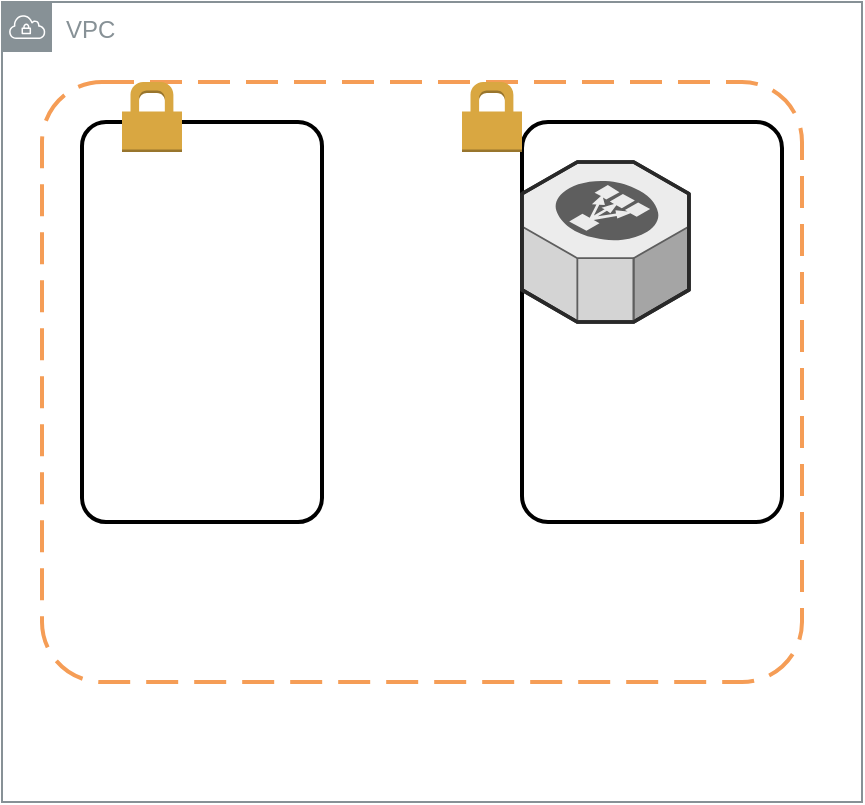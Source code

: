 <mxfile version="16.5.2" type="device"><diagram id="yLyXySY7mrIyfR8UkRph" name="Page-1"><mxGraphModel dx="782" dy="477" grid="1" gridSize="10" guides="1" tooltips="1" connect="1" arrows="1" fold="1" page="1" pageScale="1" pageWidth="850" pageHeight="1100" math="0" shadow="0"><root><mxCell id="0"/><mxCell id="1" parent="0"/><mxCell id="YrkwNYL3WSoFqVVADI80-1" value="VPC" style="sketch=0;outlineConnect=0;gradientColor=none;html=1;whiteSpace=wrap;fontSize=12;fontStyle=0;shape=mxgraph.aws4.group;grIcon=mxgraph.aws4.group_vpc;strokeColor=#879196;fillColor=none;verticalAlign=top;align=left;spacingLeft=30;fontColor=#879196;dashed=0;" vertex="1" parent="1"><mxGeometry x="60" y="80" width="430" height="400" as="geometry"/></mxCell><mxCell id="YrkwNYL3WSoFqVVADI80-3" value="" style="rounded=1;arcSize=10;dashed=1;strokeColor=#F59D56;fillColor=none;gradientColor=none;dashPattern=8 4;strokeWidth=2;" vertex="1" parent="1"><mxGeometry x="80" y="120" width="380" height="300" as="geometry"/></mxCell><mxCell id="YrkwNYL3WSoFqVVADI80-4" value="" style="rounded=1;arcSize=10;dashed=0;fillColor=none;gradientColor=none;strokeWidth=2;" vertex="1" parent="1"><mxGeometry x="100" y="140" width="120" height="200" as="geometry"/></mxCell><mxCell id="YrkwNYL3WSoFqVVADI80-5" value="" style="dashed=0;html=1;shape=mxgraph.aws3.permissions;fillColor=#D9A741;gradientColor=none;dashed=0;" vertex="1" parent="1"><mxGeometry x="120" y="120" width="30" height="35" as="geometry"/></mxCell><mxCell id="YrkwNYL3WSoFqVVADI80-6" value="" style="rounded=1;arcSize=10;dashed=0;fillColor=none;gradientColor=none;strokeWidth=2;" vertex="1" parent="1"><mxGeometry x="320" y="140" width="130" height="200" as="geometry"/></mxCell><mxCell id="YrkwNYL3WSoFqVVADI80-7" value="" style="dashed=0;html=1;shape=mxgraph.aws3.permissions;fillColor=#D9A741;gradientColor=none;dashed=0;" vertex="1" parent="1"><mxGeometry x="290" y="120" width="30" height="35" as="geometry"/></mxCell><mxCell id="YrkwNYL3WSoFqVVADI80-8" value="" style="verticalLabelPosition=bottom;html=1;verticalAlign=top;strokeWidth=1;align=center;outlineConnect=0;dashed=0;outlineConnect=0;shape=mxgraph.aws3d.elasticLoadBalancing;fillColor=#ECECEC;strokeColor=#5E5E5E;aspect=fixed;" vertex="1" parent="1"><mxGeometry x="320" y="160" width="83.48" height="80" as="geometry"/></mxCell></root></mxGraphModel></diagram></mxfile>